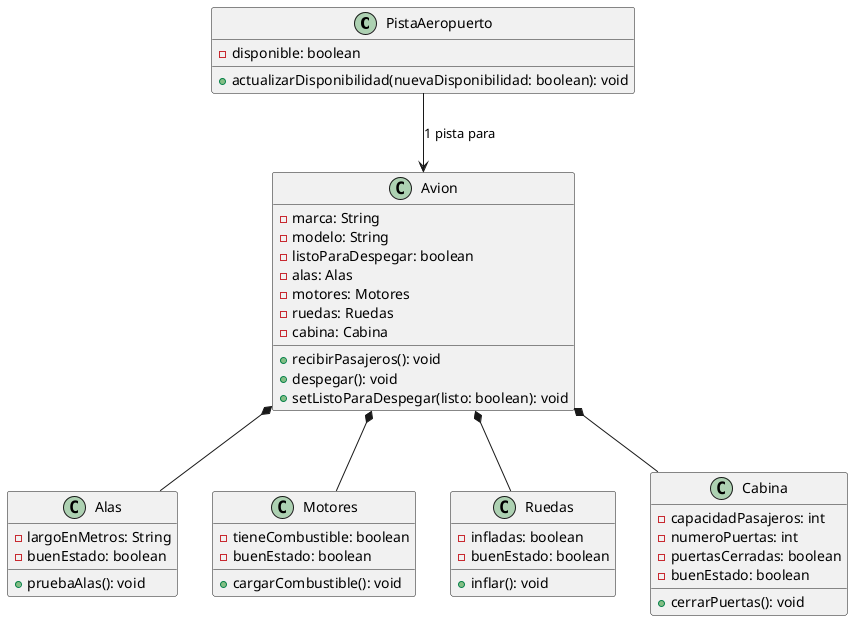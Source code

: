 @startuml
class PistaAeropuerto {
    - disponible: boolean
    + actualizarDisponibilidad(nuevaDisponibilidad: boolean): void
}

class Avion {
    - marca: String
    - modelo: String
    - listoParaDespegar: boolean
    - alas: Alas
    - motores: Motores
    - ruedas: Ruedas
    - cabina: Cabina
    + recibirPasajeros(): void
    + despegar(): void
    + setListoParaDespegar(listo: boolean): void
}

class Alas {
    - largoEnMetros: String
    - buenEstado: boolean
    + pruebaAlas(): void
}

class Motores {
    - tieneCombustible: boolean
    - buenEstado: boolean
    + cargarCombustible(): void
}

class Ruedas {
    - infladas: boolean
    - buenEstado: boolean
    + inflar(): void
}

class Cabina {
    - capacidadPasajeros: int
    - numeroPuertas: int
    - puertasCerradas: boolean
    - buenEstado: boolean
    + cerrarPuertas(): void
}

PistaAeropuerto --> Avion : "1 pista para"
Avion *-- Alas
Avion *-- Motores
Avion *-- Ruedas
Avion *-- Cabina
@enduml
